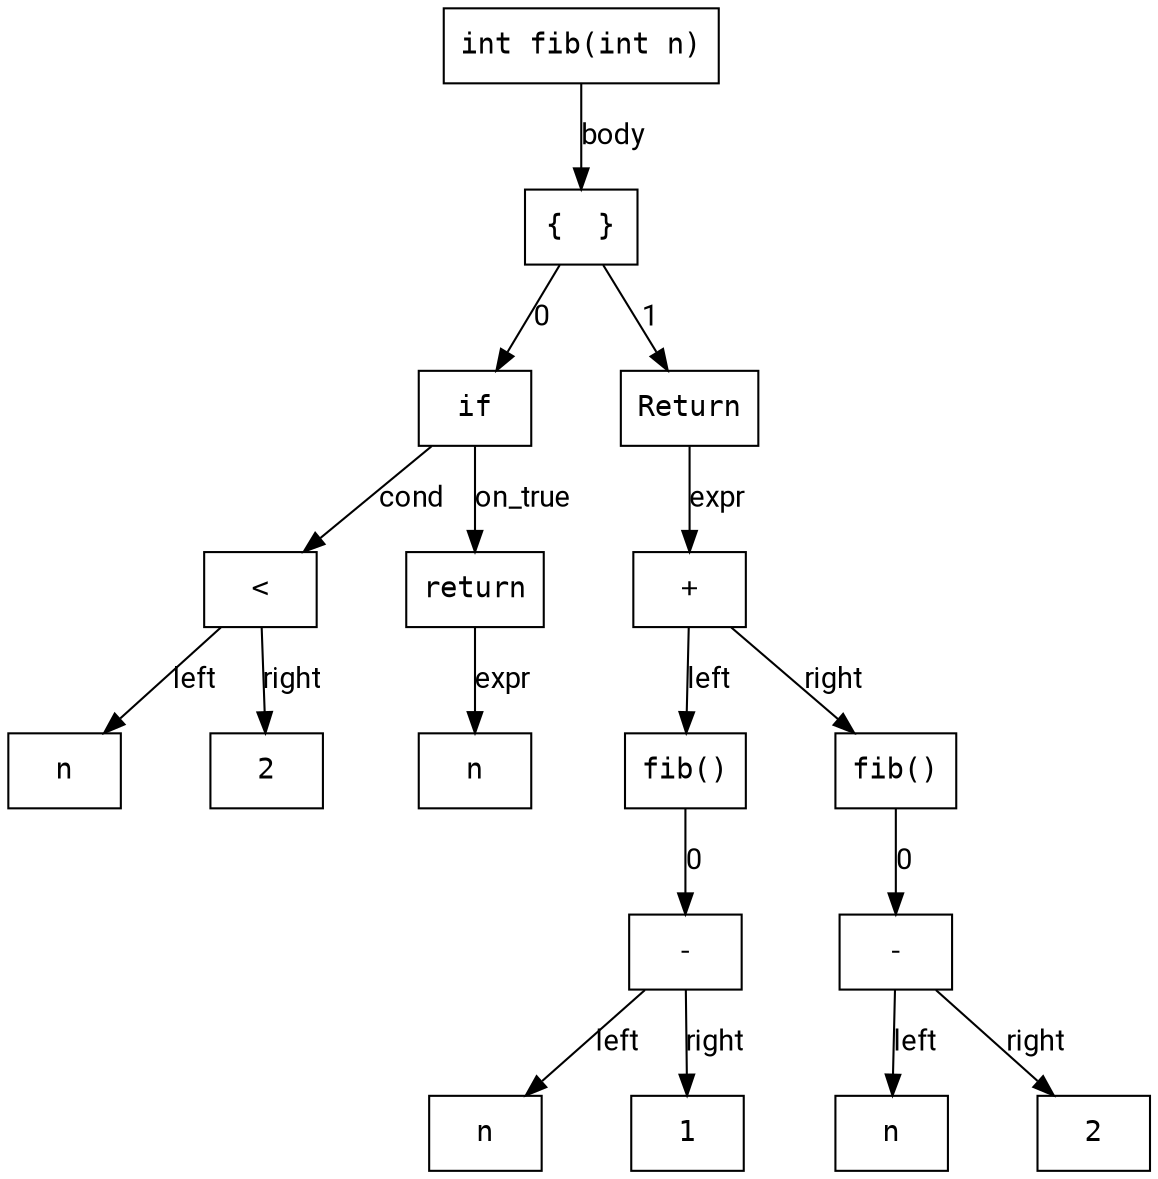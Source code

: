 digraph "fib.gib_fib" {
    nodesep=0.6;
    node [shape=box, fontname="Inconsolata"];
    edge [fontname="Roboto"];

    "0x7f8e60a5db10" [label="int fib(int n)"];
    "0x7f8e60a5db10" -> "0x7f8e60a5db50" [label="body"];
    "0x7f8e60a5db50" [label="{  }"];
    "0x7f8e60a3d000" [label="if"];
    "0x7f8e60a251e0" [label=" < "];
    "0x7f8e60a250f0" [label="n"];
    "0x7f8e60a251e0" -> "0x7f8e60a250f0" [label="left"];
    "0x7f8e60a25140" [label="2"];
    "0x7f8e60a251e0" -> "0x7f8e60a25140" [label="right"];
    "0x7f8e60a3d000" -> "0x7f8e60a251e0" [label="cond"];
    "0x7f8e60a220f0" [label="return"];
    "0x7f8e60a25190" [label="n"];
    "0x7f8e60a220f0" -> "0x7f8e60a25190" [label="expr"];
    "0x7f8e60a3d000" -> "0x7f8e60a220f0" [label="on_true"];
    "0x7f8e60a5db50" -> "0x7f8e60a3d000" [label="0"];
    "0x7f8e60a3d030" [label="Return"];
    "0x7f8e60a254b0" [label=" + "];
    "0x7f8e60a252d0" [label="fib()"];
    "0x7f8e60a253c0" [label=" - "];
    "0x7f8e60a25460" [label="n"];
    "0x7f8e60a253c0" -> "0x7f8e60a25460" [label="left"];
    "0x7f8e60a25320" [label="1"];
    "0x7f8e60a253c0" -> "0x7f8e60a25320" [label="right"];
    "0x7f8e60a252d0" -> "0x7f8e60a253c0" [label="0"];
    "0x7f8e60a254b0" -> "0x7f8e60a252d0" [label="left"];
    "0x7f8e60a25230" [label="fib()"];
    "0x7f8e60a25280" [label=" - "];
    "0x7f8e60a25410" [label="n"];
    "0x7f8e60a25280" -> "0x7f8e60a25410" [label="left"];
    "0x7f8e60a25370" [label="2"];
    "0x7f8e60a25280" -> "0x7f8e60a25370" [label="right"];
    "0x7f8e60a25230" -> "0x7f8e60a25280" [label="0"];
    "0x7f8e60a254b0" -> "0x7f8e60a25230" [label="right"];
    "0x7f8e60a3d030" -> "0x7f8e60a254b0" [label="expr"];
    "0x7f8e60a5db50" -> "0x7f8e60a3d030" [label="1"];
}
